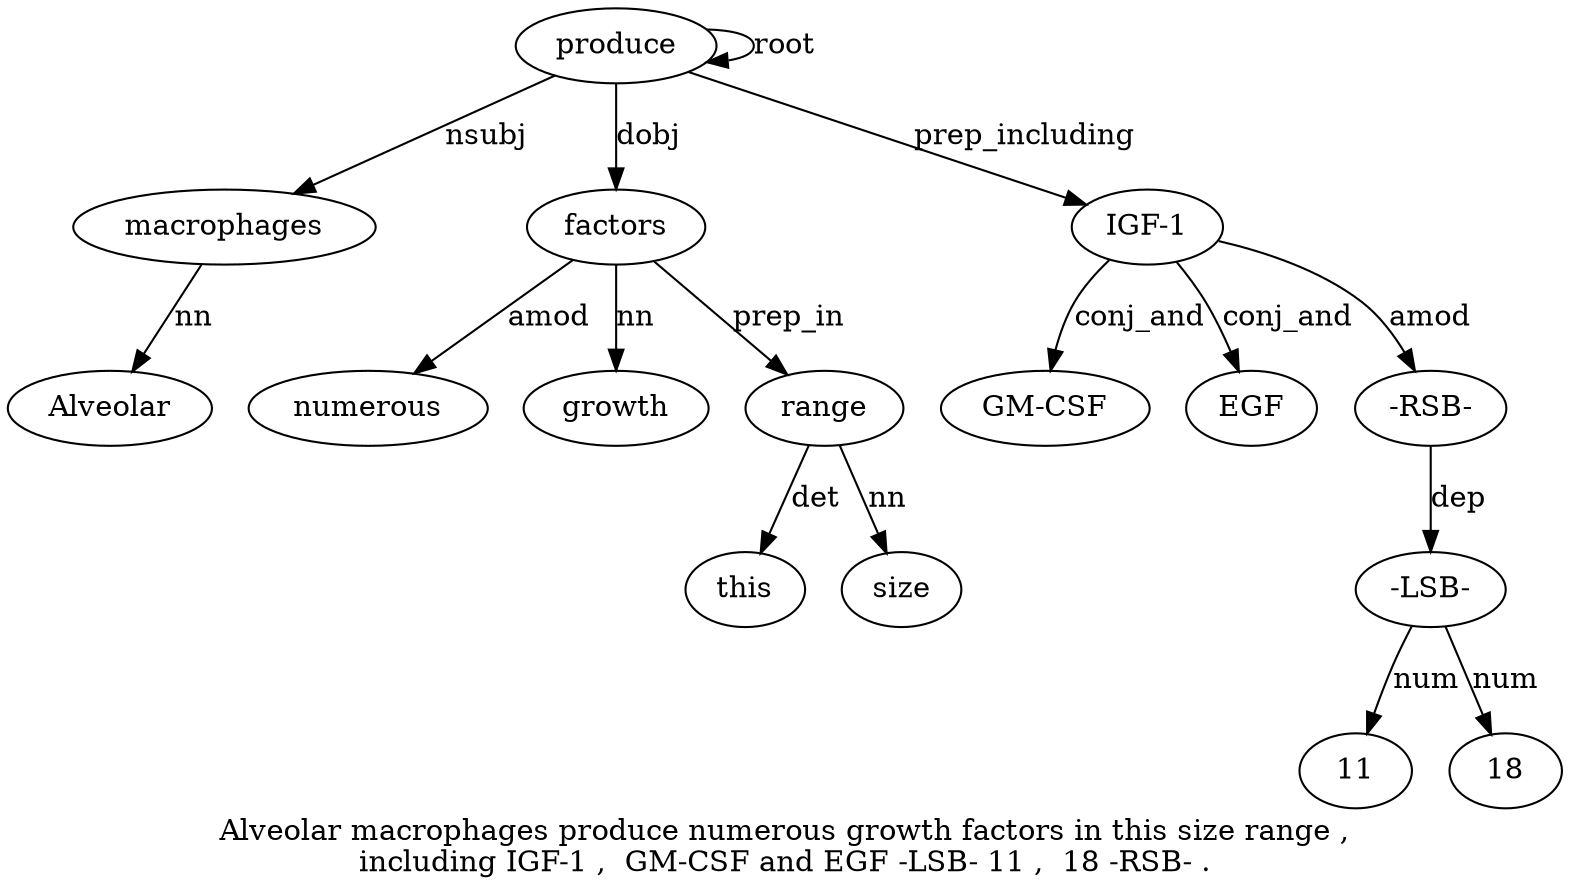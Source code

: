 digraph "Alveolar macrophages produce numerous growth factors in this size range ,  including IGF-1 ,  GM-CSF and EGF -LSB- 11 ,  18 -RSB- ." {
label="Alveolar macrophages produce numerous growth factors in this size range ,
including IGF-1 ,  GM-CSF and EGF -LSB- 11 ,  18 -RSB- .";
macrophages2 [style=filled, fillcolor=white, label=macrophages];
Alveolar1 [style=filled, fillcolor=white, label=Alveolar];
macrophages2 -> Alveolar1  [label=nn];
produce3 [style=filled, fillcolor=white, label=produce];
produce3 -> macrophages2  [label=nsubj];
produce3 -> produce3  [label=root];
factors6 [style=filled, fillcolor=white, label=factors];
numerous4 [style=filled, fillcolor=white, label=numerous];
factors6 -> numerous4  [label=amod];
growth5 [style=filled, fillcolor=white, label=growth];
factors6 -> growth5  [label=nn];
produce3 -> factors6  [label=dobj];
range10 [style=filled, fillcolor=white, label=range];
this8 [style=filled, fillcolor=white, label=this];
range10 -> this8  [label=det];
size9 [style=filled, fillcolor=white, label=size];
range10 -> size9  [label=nn];
factors6 -> range10  [label=prep_in];
"IGF-13" [style=filled, fillcolor=white, label="IGF-1"];
produce3 -> "IGF-13"  [label=prep_including];
"GM-CSF15" [style=filled, fillcolor=white, label="GM-CSF"];
"IGF-13" -> "GM-CSF15"  [label=conj_and];
EGF17 [style=filled, fillcolor=white, label=EGF];
"IGF-13" -> EGF17  [label=conj_and];
"-RSB-22" [style=filled, fillcolor=white, label="-RSB-"];
"-LSB-18" [style=filled, fillcolor=white, label="-LSB-"];
"-RSB-22" -> "-LSB-18"  [label=dep];
1119 [style=filled, fillcolor=white, label=11];
"-LSB-18" -> 1119  [label=num];
182 [style=filled, fillcolor=white, label=18];
"-LSB-18" -> 182  [label=num];
"IGF-13" -> "-RSB-22"  [label=amod];
}
